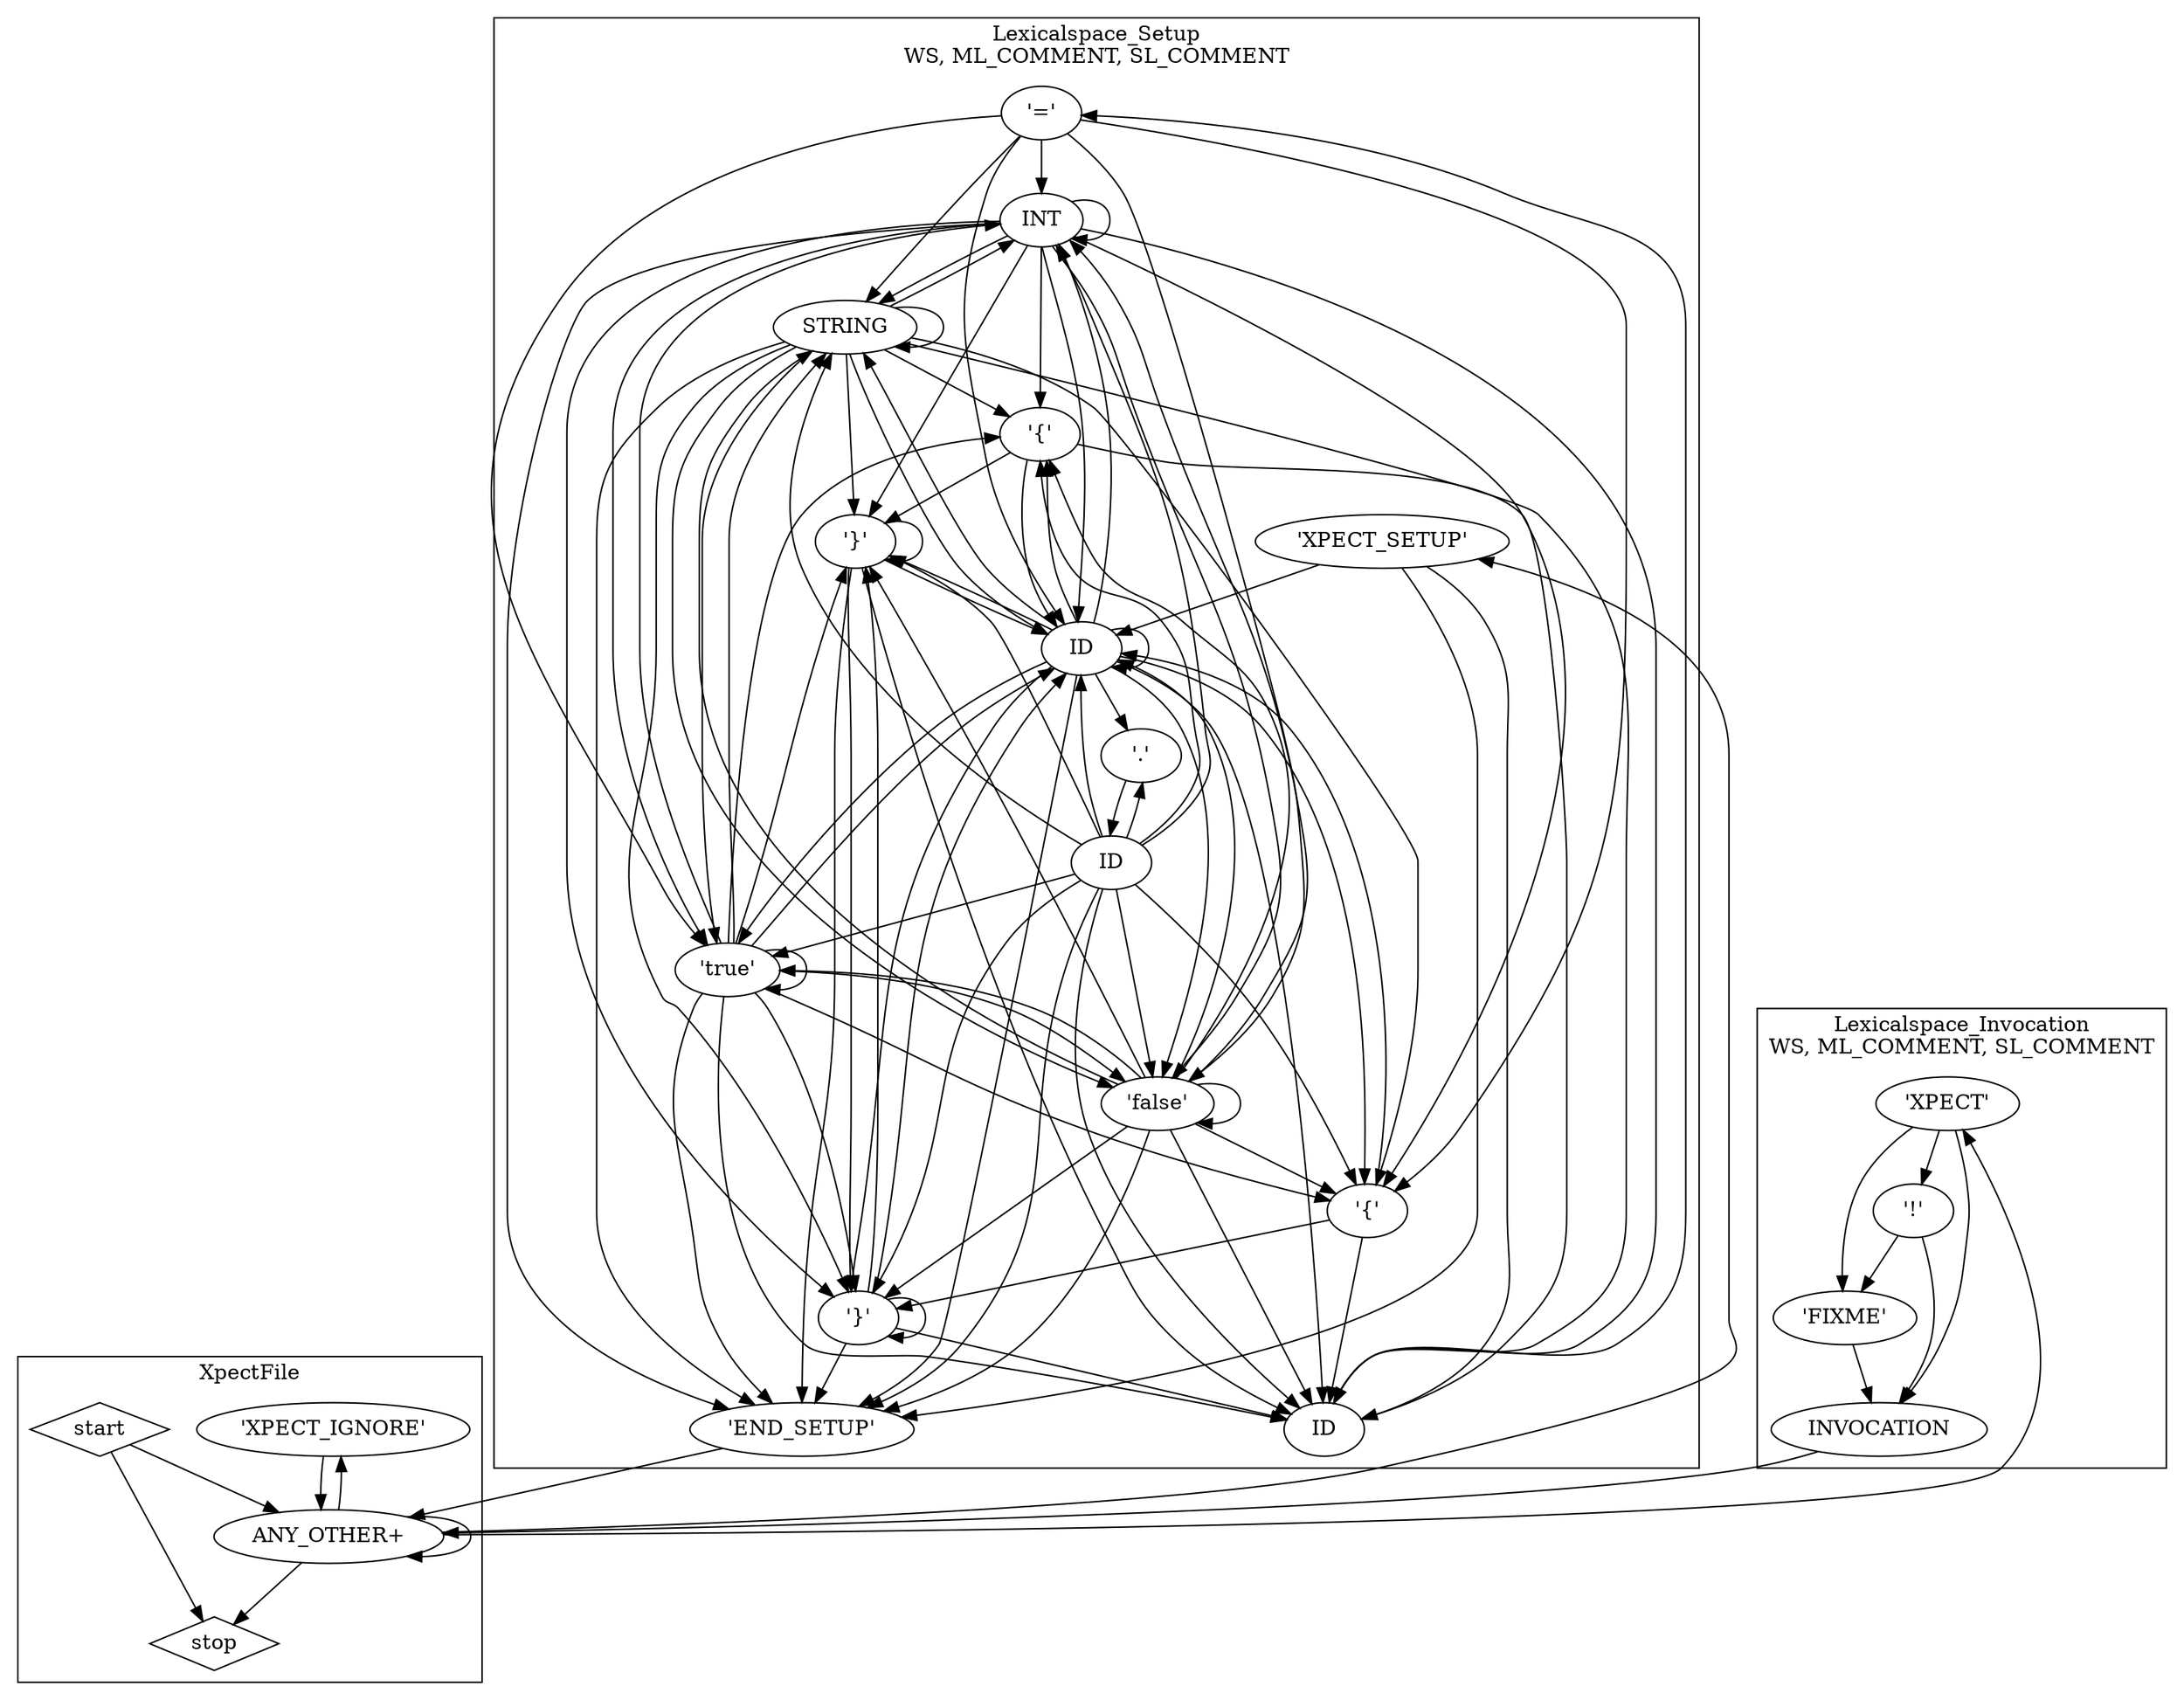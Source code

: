 ## This is a Graphviz .dot file (http://www.graphviz.org/)
## You can use the command 'dot -Tpdf this.dot > out.pdf' to render it.
digraph G {
subgraph cluster_lexicalgroup885459806 {
label="XpectFile\n";
tokennfastate185494862 [label="'XPECT_IGNORE'"];
tokennfastate135832852 [label="ANY_OTHER+"];
tokennfastate467921234 [shape=diamond,label=stop];
tokennfastate147663797 [shape=diamond,label=start];
}

subgraph cluster_lexicalgroup1637411253 {
label="Lexicalspace_Setup\nWS, ML_COMMENT, SL_COMMENT";
tokennfastate1879362884 [label="'='"];
tokennfastate978798 [label=INT];
tokennfastate1532850076 [label=ID];
tokennfastate1299436497 [label=STRING];
tokennfastate596453359 [label="'false'"];
tokennfastate1100926586 [label="'.'"];
tokennfastate439751089 [label=ID];
tokennfastate1115434134 [label="'}'"];
tokennfastate152834486 [label=ID];
tokennfastate737301055 [label="'{'"];
tokennfastate1230904017 [label="'}'"];
tokennfastate1454795974 [label="'END_SETUP'"];
tokennfastate1053225969 [label="'XPECT_SETUP'"];
tokennfastate890560397 [label="'true'"];
tokennfastate2050964420 [label="'{'"];
}

subgraph cluster_lexicalgroup189194499 {
label="Lexicalspace_Invocation\nWS, ML_COMMENT, SL_COMMENT";
tokennfastate1010419513 [label="'!'"];
tokennfastate1862757459 [label=INVOCATION];
tokennfastate1262168655 [label="'XPECT'"];
tokennfastate781103026 [label="'FIXME'"];
}

tokennfastate185494862->tokennfastate135832852 [];
tokennfastate135832852->tokennfastate185494862 [];
tokennfastate135832852->tokennfastate1053225969 [];
tokennfastate135832852->tokennfastate1262168655 [];
tokennfastate135832852->tokennfastate467921234 [];
tokennfastate135832852->tokennfastate135832852 [];
tokennfastate147663797->tokennfastate467921234 [];
tokennfastate147663797->tokennfastate135832852 [];
tokennfastate1879362884->tokennfastate152834486 [];
tokennfastate1879362884->tokennfastate737301055 [];
tokennfastate1879362884->tokennfastate890560397 [];
tokennfastate1879362884->tokennfastate596453359 [];
tokennfastate1879362884->tokennfastate978798 [];
tokennfastate1879362884->tokennfastate1299436497 [];
tokennfastate978798->tokennfastate737301055 [];
tokennfastate978798->tokennfastate1115434134 [];
tokennfastate978798->tokennfastate152834486 [];
tokennfastate978798->tokennfastate1532850076 [];
tokennfastate978798->tokennfastate1230904017 [];
tokennfastate978798->tokennfastate1454795974 [];
tokennfastate978798->tokennfastate2050964420 [];
tokennfastate978798->tokennfastate890560397 [];
tokennfastate978798->tokennfastate596453359 [];
tokennfastate978798->tokennfastate978798 [];
tokennfastate978798->tokennfastate1299436497 [];
tokennfastate1532850076->tokennfastate1879362884 [];
tokennfastate1299436497->tokennfastate737301055 [];
tokennfastate1299436497->tokennfastate1115434134 [];
tokennfastate1299436497->tokennfastate152834486 [];
tokennfastate1299436497->tokennfastate1532850076 [];
tokennfastate1299436497->tokennfastate1230904017 [];
tokennfastate1299436497->tokennfastate1454795974 [];
tokennfastate1299436497->tokennfastate2050964420 [];
tokennfastate1299436497->tokennfastate890560397 [];
tokennfastate1299436497->tokennfastate596453359 [];
tokennfastate1299436497->tokennfastate978798 [];
tokennfastate1299436497->tokennfastate1299436497 [];
tokennfastate596453359->tokennfastate737301055 [];
tokennfastate596453359->tokennfastate1115434134 [];
tokennfastate596453359->tokennfastate152834486 [];
tokennfastate596453359->tokennfastate1532850076 [];
tokennfastate596453359->tokennfastate1230904017 [];
tokennfastate596453359->tokennfastate1454795974 [];
tokennfastate596453359->tokennfastate2050964420 [];
tokennfastate596453359->tokennfastate890560397 [];
tokennfastate596453359->tokennfastate596453359 [];
tokennfastate596453359->tokennfastate978798 [];
tokennfastate596453359->tokennfastate1299436497 [];
tokennfastate1100926586->tokennfastate439751089 [];
tokennfastate439751089->tokennfastate2050964420 [];
tokennfastate439751089->tokennfastate890560397 [];
tokennfastate439751089->tokennfastate596453359 [];
tokennfastate439751089->tokennfastate978798 [];
tokennfastate439751089->tokennfastate1299436497 [];
tokennfastate439751089->tokennfastate1115434134 [];
tokennfastate439751089->tokennfastate152834486 [];
tokennfastate439751089->tokennfastate1532850076 [];
tokennfastate439751089->tokennfastate1230904017 [];
tokennfastate439751089->tokennfastate1454795974 [];
tokennfastate439751089->tokennfastate737301055 [];
tokennfastate439751089->tokennfastate1100926586 [];
tokennfastate1115434134->tokennfastate1454795974 [];
tokennfastate1115434134->tokennfastate152834486 [];
tokennfastate1115434134->tokennfastate1532850076 [];
tokennfastate1115434134->tokennfastate1115434134 [];
tokennfastate1115434134->tokennfastate1230904017 [];
tokennfastate152834486->tokennfastate1454795974 [];
tokennfastate152834486->tokennfastate152834486 [];
tokennfastate152834486->tokennfastate1532850076 [];
tokennfastate152834486->tokennfastate1100926586 [];
tokennfastate152834486->tokennfastate1115434134 [];
tokennfastate152834486->tokennfastate1230904017 [];
tokennfastate152834486->tokennfastate890560397 [];
tokennfastate152834486->tokennfastate596453359 [];
tokennfastate152834486->tokennfastate978798 [];
tokennfastate152834486->tokennfastate1299436497 [];
tokennfastate152834486->tokennfastate737301055 [];
tokennfastate152834486->tokennfastate2050964420 [];
tokennfastate737301055->tokennfastate1230904017 [];
tokennfastate737301055->tokennfastate1532850076 [];
tokennfastate737301055->tokennfastate152834486 [];
tokennfastate1230904017->tokennfastate1115434134 [];
tokennfastate1230904017->tokennfastate152834486 [];
tokennfastate1230904017->tokennfastate1532850076 [];
tokennfastate1230904017->tokennfastate1230904017 [];
tokennfastate1230904017->tokennfastate1454795974 [];
tokennfastate1454795974->tokennfastate135832852 [];
tokennfastate1053225969->tokennfastate1454795974 [];
tokennfastate1053225969->tokennfastate152834486 [];
tokennfastate1053225969->tokennfastate1532850076 [];
tokennfastate890560397->tokennfastate737301055 [];
tokennfastate890560397->tokennfastate1115434134 [];
tokennfastate890560397->tokennfastate152834486 [];
tokennfastate890560397->tokennfastate1532850076 [];
tokennfastate890560397->tokennfastate1230904017 [];
tokennfastate890560397->tokennfastate1454795974 [];
tokennfastate890560397->tokennfastate2050964420 [];
tokennfastate890560397->tokennfastate890560397 [];
tokennfastate890560397->tokennfastate596453359 [];
tokennfastate890560397->tokennfastate978798 [];
tokennfastate890560397->tokennfastate1299436497 [];
tokennfastate2050964420->tokennfastate1115434134 [];
tokennfastate2050964420->tokennfastate152834486 [];
tokennfastate2050964420->tokennfastate1532850076 [];
tokennfastate1010419513->tokennfastate1862757459 [];
tokennfastate1010419513->tokennfastate781103026 [];
tokennfastate1862757459->tokennfastate135832852 [];
tokennfastate1262168655->tokennfastate1862757459 [];
tokennfastate1262168655->tokennfastate1010419513 [];
tokennfastate1262168655->tokennfastate781103026 [];
tokennfastate781103026->tokennfastate1862757459 [];
}

